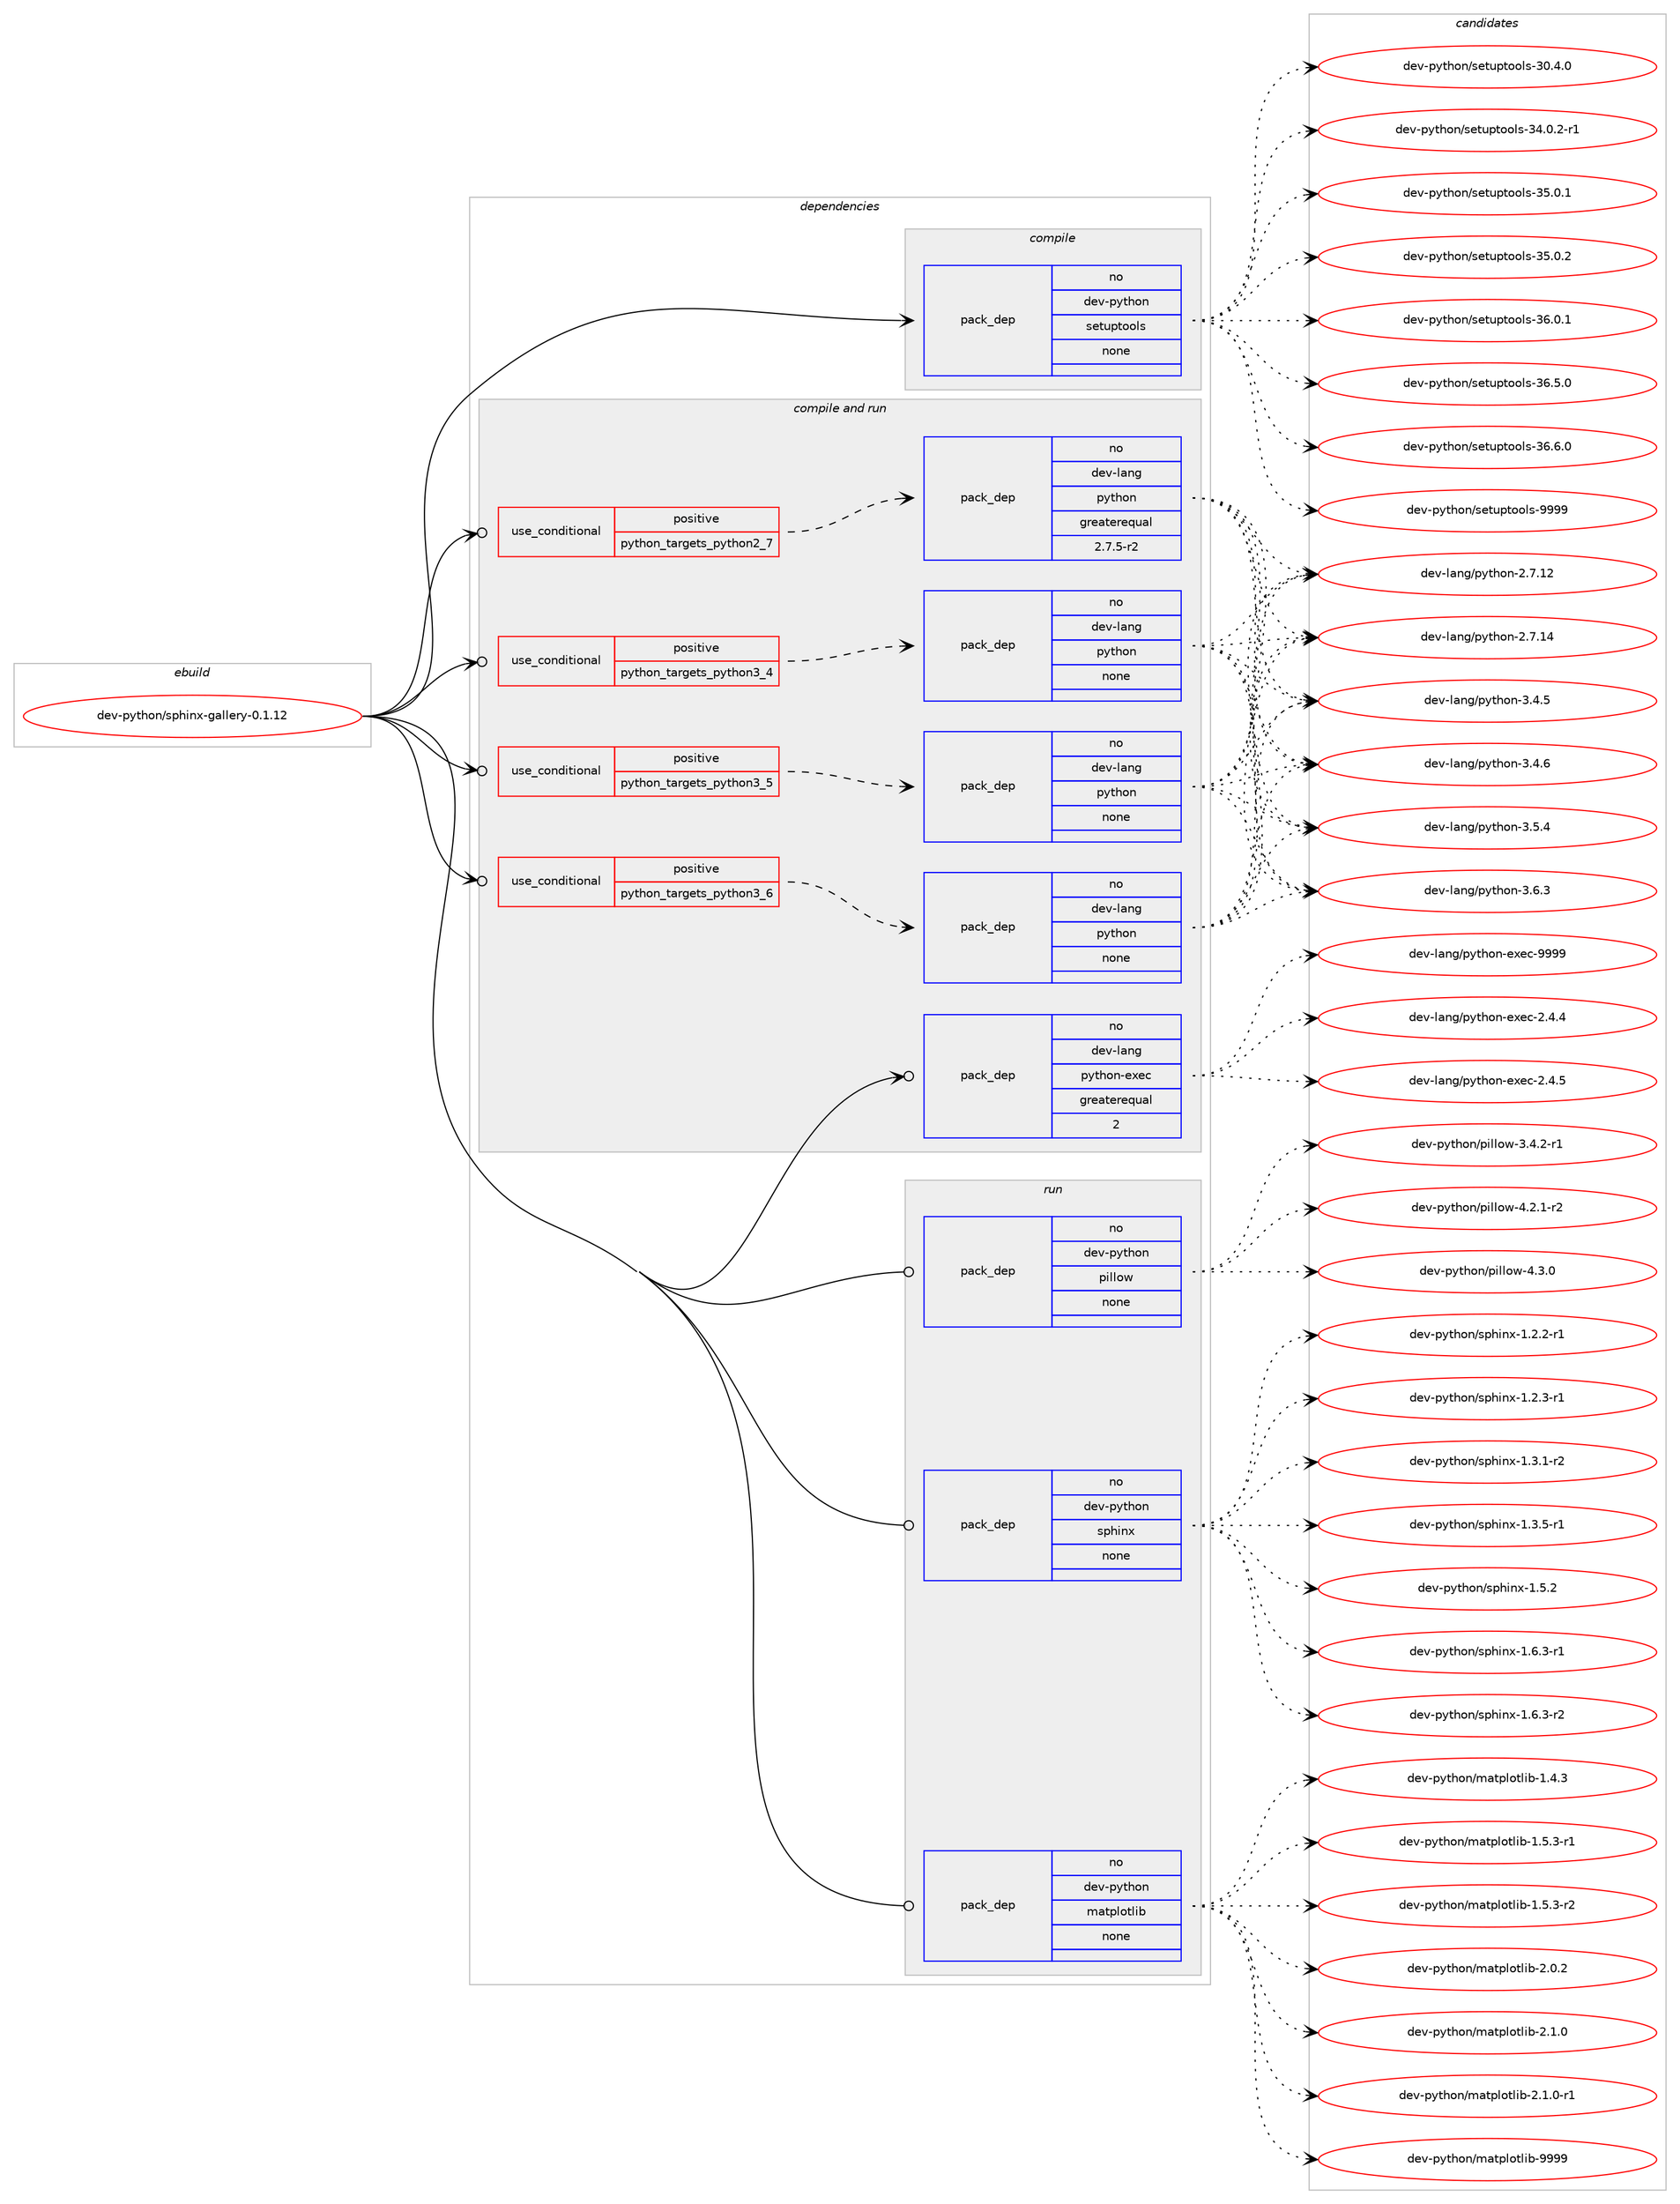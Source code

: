 digraph prolog {

# *************
# Graph options
# *************

newrank=true;
concentrate=true;
compound=true;
graph [rankdir=LR,fontname=Helvetica,fontsize=10,ranksep=1.5];#, ranksep=2.5, nodesep=0.2];
edge  [arrowhead=vee];
node  [fontname=Helvetica,fontsize=10];

# **********
# The ebuild
# **********

subgraph cluster_leftcol {
color=gray;
rank=same;
label=<<i>ebuild</i>>;
id [label="dev-python/sphinx-gallery-0.1.12", color=red, width=4, href="../dev-python/sphinx-gallery-0.1.12.svg"];
}

# ****************
# The dependencies
# ****************

subgraph cluster_midcol {
color=gray;
label=<<i>dependencies</i>>;
subgraph cluster_compile {
fillcolor="#eeeeee";
style=filled;
label=<<i>compile</i>>;
subgraph pack142289 {
dependency188213 [label=<<TABLE BORDER="0" CELLBORDER="1" CELLSPACING="0" CELLPADDING="4" WIDTH="220"><TR><TD ROWSPAN="6" CELLPADDING="30">pack_dep</TD></TR><TR><TD WIDTH="110">no</TD></TR><TR><TD>dev-python</TD></TR><TR><TD>setuptools</TD></TR><TR><TD>none</TD></TR><TR><TD></TD></TR></TABLE>>, shape=none, color=blue];
}
id:e -> dependency188213:w [weight=20,style="solid",arrowhead="vee"];
}
subgraph cluster_compileandrun {
fillcolor="#eeeeee";
style=filled;
label=<<i>compile and run</i>>;
subgraph cond41969 {
dependency188214 [label=<<TABLE BORDER="0" CELLBORDER="1" CELLSPACING="0" CELLPADDING="4"><TR><TD ROWSPAN="3" CELLPADDING="10">use_conditional</TD></TR><TR><TD>positive</TD></TR><TR><TD>python_targets_python2_7</TD></TR></TABLE>>, shape=none, color=red];
subgraph pack142290 {
dependency188215 [label=<<TABLE BORDER="0" CELLBORDER="1" CELLSPACING="0" CELLPADDING="4" WIDTH="220"><TR><TD ROWSPAN="6" CELLPADDING="30">pack_dep</TD></TR><TR><TD WIDTH="110">no</TD></TR><TR><TD>dev-lang</TD></TR><TR><TD>python</TD></TR><TR><TD>greaterequal</TD></TR><TR><TD>2.7.5-r2</TD></TR></TABLE>>, shape=none, color=blue];
}
dependency188214:e -> dependency188215:w [weight=20,style="dashed",arrowhead="vee"];
}
id:e -> dependency188214:w [weight=20,style="solid",arrowhead="odotvee"];
subgraph cond41970 {
dependency188216 [label=<<TABLE BORDER="0" CELLBORDER="1" CELLSPACING="0" CELLPADDING="4"><TR><TD ROWSPAN="3" CELLPADDING="10">use_conditional</TD></TR><TR><TD>positive</TD></TR><TR><TD>python_targets_python3_4</TD></TR></TABLE>>, shape=none, color=red];
subgraph pack142291 {
dependency188217 [label=<<TABLE BORDER="0" CELLBORDER="1" CELLSPACING="0" CELLPADDING="4" WIDTH="220"><TR><TD ROWSPAN="6" CELLPADDING="30">pack_dep</TD></TR><TR><TD WIDTH="110">no</TD></TR><TR><TD>dev-lang</TD></TR><TR><TD>python</TD></TR><TR><TD>none</TD></TR><TR><TD></TD></TR></TABLE>>, shape=none, color=blue];
}
dependency188216:e -> dependency188217:w [weight=20,style="dashed",arrowhead="vee"];
}
id:e -> dependency188216:w [weight=20,style="solid",arrowhead="odotvee"];
subgraph cond41971 {
dependency188218 [label=<<TABLE BORDER="0" CELLBORDER="1" CELLSPACING="0" CELLPADDING="4"><TR><TD ROWSPAN="3" CELLPADDING="10">use_conditional</TD></TR><TR><TD>positive</TD></TR><TR><TD>python_targets_python3_5</TD></TR></TABLE>>, shape=none, color=red];
subgraph pack142292 {
dependency188219 [label=<<TABLE BORDER="0" CELLBORDER="1" CELLSPACING="0" CELLPADDING="4" WIDTH="220"><TR><TD ROWSPAN="6" CELLPADDING="30">pack_dep</TD></TR><TR><TD WIDTH="110">no</TD></TR><TR><TD>dev-lang</TD></TR><TR><TD>python</TD></TR><TR><TD>none</TD></TR><TR><TD></TD></TR></TABLE>>, shape=none, color=blue];
}
dependency188218:e -> dependency188219:w [weight=20,style="dashed",arrowhead="vee"];
}
id:e -> dependency188218:w [weight=20,style="solid",arrowhead="odotvee"];
subgraph cond41972 {
dependency188220 [label=<<TABLE BORDER="0" CELLBORDER="1" CELLSPACING="0" CELLPADDING="4"><TR><TD ROWSPAN="3" CELLPADDING="10">use_conditional</TD></TR><TR><TD>positive</TD></TR><TR><TD>python_targets_python3_6</TD></TR></TABLE>>, shape=none, color=red];
subgraph pack142293 {
dependency188221 [label=<<TABLE BORDER="0" CELLBORDER="1" CELLSPACING="0" CELLPADDING="4" WIDTH="220"><TR><TD ROWSPAN="6" CELLPADDING="30">pack_dep</TD></TR><TR><TD WIDTH="110">no</TD></TR><TR><TD>dev-lang</TD></TR><TR><TD>python</TD></TR><TR><TD>none</TD></TR><TR><TD></TD></TR></TABLE>>, shape=none, color=blue];
}
dependency188220:e -> dependency188221:w [weight=20,style="dashed",arrowhead="vee"];
}
id:e -> dependency188220:w [weight=20,style="solid",arrowhead="odotvee"];
subgraph pack142294 {
dependency188222 [label=<<TABLE BORDER="0" CELLBORDER="1" CELLSPACING="0" CELLPADDING="4" WIDTH="220"><TR><TD ROWSPAN="6" CELLPADDING="30">pack_dep</TD></TR><TR><TD WIDTH="110">no</TD></TR><TR><TD>dev-lang</TD></TR><TR><TD>python-exec</TD></TR><TR><TD>greaterequal</TD></TR><TR><TD>2</TD></TR></TABLE>>, shape=none, color=blue];
}
id:e -> dependency188222:w [weight=20,style="solid",arrowhead="odotvee"];
}
subgraph cluster_run {
fillcolor="#eeeeee";
style=filled;
label=<<i>run</i>>;
subgraph pack142295 {
dependency188223 [label=<<TABLE BORDER="0" CELLBORDER="1" CELLSPACING="0" CELLPADDING="4" WIDTH="220"><TR><TD ROWSPAN="6" CELLPADDING="30">pack_dep</TD></TR><TR><TD WIDTH="110">no</TD></TR><TR><TD>dev-python</TD></TR><TR><TD>matplotlib</TD></TR><TR><TD>none</TD></TR><TR><TD></TD></TR></TABLE>>, shape=none, color=blue];
}
id:e -> dependency188223:w [weight=20,style="solid",arrowhead="odot"];
subgraph pack142296 {
dependency188224 [label=<<TABLE BORDER="0" CELLBORDER="1" CELLSPACING="0" CELLPADDING="4" WIDTH="220"><TR><TD ROWSPAN="6" CELLPADDING="30">pack_dep</TD></TR><TR><TD WIDTH="110">no</TD></TR><TR><TD>dev-python</TD></TR><TR><TD>pillow</TD></TR><TR><TD>none</TD></TR><TR><TD></TD></TR></TABLE>>, shape=none, color=blue];
}
id:e -> dependency188224:w [weight=20,style="solid",arrowhead="odot"];
subgraph pack142297 {
dependency188225 [label=<<TABLE BORDER="0" CELLBORDER="1" CELLSPACING="0" CELLPADDING="4" WIDTH="220"><TR><TD ROWSPAN="6" CELLPADDING="30">pack_dep</TD></TR><TR><TD WIDTH="110">no</TD></TR><TR><TD>dev-python</TD></TR><TR><TD>sphinx</TD></TR><TR><TD>none</TD></TR><TR><TD></TD></TR></TABLE>>, shape=none, color=blue];
}
id:e -> dependency188225:w [weight=20,style="solid",arrowhead="odot"];
}
}

# **************
# The candidates
# **************

subgraph cluster_choices {
rank=same;
color=gray;
label=<<i>candidates</i>>;

subgraph choice142289 {
color=black;
nodesep=1;
choice100101118451121211161041111104711510111611711211611111110811545514846524648 [label="dev-python/setuptools-30.4.0", color=red, width=4,href="../dev-python/setuptools-30.4.0.svg"];
choice1001011184511212111610411111047115101116117112116111111108115455152464846504511449 [label="dev-python/setuptools-34.0.2-r1", color=red, width=4,href="../dev-python/setuptools-34.0.2-r1.svg"];
choice100101118451121211161041111104711510111611711211611111110811545515346484649 [label="dev-python/setuptools-35.0.1", color=red, width=4,href="../dev-python/setuptools-35.0.1.svg"];
choice100101118451121211161041111104711510111611711211611111110811545515346484650 [label="dev-python/setuptools-35.0.2", color=red, width=4,href="../dev-python/setuptools-35.0.2.svg"];
choice100101118451121211161041111104711510111611711211611111110811545515446484649 [label="dev-python/setuptools-36.0.1", color=red, width=4,href="../dev-python/setuptools-36.0.1.svg"];
choice100101118451121211161041111104711510111611711211611111110811545515446534648 [label="dev-python/setuptools-36.5.0", color=red, width=4,href="../dev-python/setuptools-36.5.0.svg"];
choice100101118451121211161041111104711510111611711211611111110811545515446544648 [label="dev-python/setuptools-36.6.0", color=red, width=4,href="../dev-python/setuptools-36.6.0.svg"];
choice10010111845112121116104111110471151011161171121161111111081154557575757 [label="dev-python/setuptools-9999", color=red, width=4,href="../dev-python/setuptools-9999.svg"];
dependency188213:e -> choice100101118451121211161041111104711510111611711211611111110811545514846524648:w [style=dotted,weight="100"];
dependency188213:e -> choice1001011184511212111610411111047115101116117112116111111108115455152464846504511449:w [style=dotted,weight="100"];
dependency188213:e -> choice100101118451121211161041111104711510111611711211611111110811545515346484649:w [style=dotted,weight="100"];
dependency188213:e -> choice100101118451121211161041111104711510111611711211611111110811545515346484650:w [style=dotted,weight="100"];
dependency188213:e -> choice100101118451121211161041111104711510111611711211611111110811545515446484649:w [style=dotted,weight="100"];
dependency188213:e -> choice100101118451121211161041111104711510111611711211611111110811545515446534648:w [style=dotted,weight="100"];
dependency188213:e -> choice100101118451121211161041111104711510111611711211611111110811545515446544648:w [style=dotted,weight="100"];
dependency188213:e -> choice10010111845112121116104111110471151011161171121161111111081154557575757:w [style=dotted,weight="100"];
}
subgraph choice142290 {
color=black;
nodesep=1;
choice10010111845108971101034711212111610411111045504655464950 [label="dev-lang/python-2.7.12", color=red, width=4,href="../dev-lang/python-2.7.12.svg"];
choice10010111845108971101034711212111610411111045504655464952 [label="dev-lang/python-2.7.14", color=red, width=4,href="../dev-lang/python-2.7.14.svg"];
choice100101118451089711010347112121116104111110455146524653 [label="dev-lang/python-3.4.5", color=red, width=4,href="../dev-lang/python-3.4.5.svg"];
choice100101118451089711010347112121116104111110455146524654 [label="dev-lang/python-3.4.6", color=red, width=4,href="../dev-lang/python-3.4.6.svg"];
choice100101118451089711010347112121116104111110455146534652 [label="dev-lang/python-3.5.4", color=red, width=4,href="../dev-lang/python-3.5.4.svg"];
choice100101118451089711010347112121116104111110455146544651 [label="dev-lang/python-3.6.3", color=red, width=4,href="../dev-lang/python-3.6.3.svg"];
dependency188215:e -> choice10010111845108971101034711212111610411111045504655464950:w [style=dotted,weight="100"];
dependency188215:e -> choice10010111845108971101034711212111610411111045504655464952:w [style=dotted,weight="100"];
dependency188215:e -> choice100101118451089711010347112121116104111110455146524653:w [style=dotted,weight="100"];
dependency188215:e -> choice100101118451089711010347112121116104111110455146524654:w [style=dotted,weight="100"];
dependency188215:e -> choice100101118451089711010347112121116104111110455146534652:w [style=dotted,weight="100"];
dependency188215:e -> choice100101118451089711010347112121116104111110455146544651:w [style=dotted,weight="100"];
}
subgraph choice142291 {
color=black;
nodesep=1;
choice10010111845108971101034711212111610411111045504655464950 [label="dev-lang/python-2.7.12", color=red, width=4,href="../dev-lang/python-2.7.12.svg"];
choice10010111845108971101034711212111610411111045504655464952 [label="dev-lang/python-2.7.14", color=red, width=4,href="../dev-lang/python-2.7.14.svg"];
choice100101118451089711010347112121116104111110455146524653 [label="dev-lang/python-3.4.5", color=red, width=4,href="../dev-lang/python-3.4.5.svg"];
choice100101118451089711010347112121116104111110455146524654 [label="dev-lang/python-3.4.6", color=red, width=4,href="../dev-lang/python-3.4.6.svg"];
choice100101118451089711010347112121116104111110455146534652 [label="dev-lang/python-3.5.4", color=red, width=4,href="../dev-lang/python-3.5.4.svg"];
choice100101118451089711010347112121116104111110455146544651 [label="dev-lang/python-3.6.3", color=red, width=4,href="../dev-lang/python-3.6.3.svg"];
dependency188217:e -> choice10010111845108971101034711212111610411111045504655464950:w [style=dotted,weight="100"];
dependency188217:e -> choice10010111845108971101034711212111610411111045504655464952:w [style=dotted,weight="100"];
dependency188217:e -> choice100101118451089711010347112121116104111110455146524653:w [style=dotted,weight="100"];
dependency188217:e -> choice100101118451089711010347112121116104111110455146524654:w [style=dotted,weight="100"];
dependency188217:e -> choice100101118451089711010347112121116104111110455146534652:w [style=dotted,weight="100"];
dependency188217:e -> choice100101118451089711010347112121116104111110455146544651:w [style=dotted,weight="100"];
}
subgraph choice142292 {
color=black;
nodesep=1;
choice10010111845108971101034711212111610411111045504655464950 [label="dev-lang/python-2.7.12", color=red, width=4,href="../dev-lang/python-2.7.12.svg"];
choice10010111845108971101034711212111610411111045504655464952 [label="dev-lang/python-2.7.14", color=red, width=4,href="../dev-lang/python-2.7.14.svg"];
choice100101118451089711010347112121116104111110455146524653 [label="dev-lang/python-3.4.5", color=red, width=4,href="../dev-lang/python-3.4.5.svg"];
choice100101118451089711010347112121116104111110455146524654 [label="dev-lang/python-3.4.6", color=red, width=4,href="../dev-lang/python-3.4.6.svg"];
choice100101118451089711010347112121116104111110455146534652 [label="dev-lang/python-3.5.4", color=red, width=4,href="../dev-lang/python-3.5.4.svg"];
choice100101118451089711010347112121116104111110455146544651 [label="dev-lang/python-3.6.3", color=red, width=4,href="../dev-lang/python-3.6.3.svg"];
dependency188219:e -> choice10010111845108971101034711212111610411111045504655464950:w [style=dotted,weight="100"];
dependency188219:e -> choice10010111845108971101034711212111610411111045504655464952:w [style=dotted,weight="100"];
dependency188219:e -> choice100101118451089711010347112121116104111110455146524653:w [style=dotted,weight="100"];
dependency188219:e -> choice100101118451089711010347112121116104111110455146524654:w [style=dotted,weight="100"];
dependency188219:e -> choice100101118451089711010347112121116104111110455146534652:w [style=dotted,weight="100"];
dependency188219:e -> choice100101118451089711010347112121116104111110455146544651:w [style=dotted,weight="100"];
}
subgraph choice142293 {
color=black;
nodesep=1;
choice10010111845108971101034711212111610411111045504655464950 [label="dev-lang/python-2.7.12", color=red, width=4,href="../dev-lang/python-2.7.12.svg"];
choice10010111845108971101034711212111610411111045504655464952 [label="dev-lang/python-2.7.14", color=red, width=4,href="../dev-lang/python-2.7.14.svg"];
choice100101118451089711010347112121116104111110455146524653 [label="dev-lang/python-3.4.5", color=red, width=4,href="../dev-lang/python-3.4.5.svg"];
choice100101118451089711010347112121116104111110455146524654 [label="dev-lang/python-3.4.6", color=red, width=4,href="../dev-lang/python-3.4.6.svg"];
choice100101118451089711010347112121116104111110455146534652 [label="dev-lang/python-3.5.4", color=red, width=4,href="../dev-lang/python-3.5.4.svg"];
choice100101118451089711010347112121116104111110455146544651 [label="dev-lang/python-3.6.3", color=red, width=4,href="../dev-lang/python-3.6.3.svg"];
dependency188221:e -> choice10010111845108971101034711212111610411111045504655464950:w [style=dotted,weight="100"];
dependency188221:e -> choice10010111845108971101034711212111610411111045504655464952:w [style=dotted,weight="100"];
dependency188221:e -> choice100101118451089711010347112121116104111110455146524653:w [style=dotted,weight="100"];
dependency188221:e -> choice100101118451089711010347112121116104111110455146524654:w [style=dotted,weight="100"];
dependency188221:e -> choice100101118451089711010347112121116104111110455146534652:w [style=dotted,weight="100"];
dependency188221:e -> choice100101118451089711010347112121116104111110455146544651:w [style=dotted,weight="100"];
}
subgraph choice142294 {
color=black;
nodesep=1;
choice1001011184510897110103471121211161041111104510112010199455046524652 [label="dev-lang/python-exec-2.4.4", color=red, width=4,href="../dev-lang/python-exec-2.4.4.svg"];
choice1001011184510897110103471121211161041111104510112010199455046524653 [label="dev-lang/python-exec-2.4.5", color=red, width=4,href="../dev-lang/python-exec-2.4.5.svg"];
choice10010111845108971101034711212111610411111045101120101994557575757 [label="dev-lang/python-exec-9999", color=red, width=4,href="../dev-lang/python-exec-9999.svg"];
dependency188222:e -> choice1001011184510897110103471121211161041111104510112010199455046524652:w [style=dotted,weight="100"];
dependency188222:e -> choice1001011184510897110103471121211161041111104510112010199455046524653:w [style=dotted,weight="100"];
dependency188222:e -> choice10010111845108971101034711212111610411111045101120101994557575757:w [style=dotted,weight="100"];
}
subgraph choice142295 {
color=black;
nodesep=1;
choice10010111845112121116104111110471099711611210811111610810598454946524651 [label="dev-python/matplotlib-1.4.3", color=red, width=4,href="../dev-python/matplotlib-1.4.3.svg"];
choice100101118451121211161041111104710997116112108111116108105984549465346514511449 [label="dev-python/matplotlib-1.5.3-r1", color=red, width=4,href="../dev-python/matplotlib-1.5.3-r1.svg"];
choice100101118451121211161041111104710997116112108111116108105984549465346514511450 [label="dev-python/matplotlib-1.5.3-r2", color=red, width=4,href="../dev-python/matplotlib-1.5.3-r2.svg"];
choice10010111845112121116104111110471099711611210811111610810598455046484650 [label="dev-python/matplotlib-2.0.2", color=red, width=4,href="../dev-python/matplotlib-2.0.2.svg"];
choice10010111845112121116104111110471099711611210811111610810598455046494648 [label="dev-python/matplotlib-2.1.0", color=red, width=4,href="../dev-python/matplotlib-2.1.0.svg"];
choice100101118451121211161041111104710997116112108111116108105984550464946484511449 [label="dev-python/matplotlib-2.1.0-r1", color=red, width=4,href="../dev-python/matplotlib-2.1.0-r1.svg"];
choice100101118451121211161041111104710997116112108111116108105984557575757 [label="dev-python/matplotlib-9999", color=red, width=4,href="../dev-python/matplotlib-9999.svg"];
dependency188223:e -> choice10010111845112121116104111110471099711611210811111610810598454946524651:w [style=dotted,weight="100"];
dependency188223:e -> choice100101118451121211161041111104710997116112108111116108105984549465346514511449:w [style=dotted,weight="100"];
dependency188223:e -> choice100101118451121211161041111104710997116112108111116108105984549465346514511450:w [style=dotted,weight="100"];
dependency188223:e -> choice10010111845112121116104111110471099711611210811111610810598455046484650:w [style=dotted,weight="100"];
dependency188223:e -> choice10010111845112121116104111110471099711611210811111610810598455046494648:w [style=dotted,weight="100"];
dependency188223:e -> choice100101118451121211161041111104710997116112108111116108105984550464946484511449:w [style=dotted,weight="100"];
dependency188223:e -> choice100101118451121211161041111104710997116112108111116108105984557575757:w [style=dotted,weight="100"];
}
subgraph choice142296 {
color=black;
nodesep=1;
choice10010111845112121116104111110471121051081081111194551465246504511449 [label="dev-python/pillow-3.4.2-r1", color=red, width=4,href="../dev-python/pillow-3.4.2-r1.svg"];
choice10010111845112121116104111110471121051081081111194552465046494511450 [label="dev-python/pillow-4.2.1-r2", color=red, width=4,href="../dev-python/pillow-4.2.1-r2.svg"];
choice1001011184511212111610411111047112105108108111119455246514648 [label="dev-python/pillow-4.3.0", color=red, width=4,href="../dev-python/pillow-4.3.0.svg"];
dependency188224:e -> choice10010111845112121116104111110471121051081081111194551465246504511449:w [style=dotted,weight="100"];
dependency188224:e -> choice10010111845112121116104111110471121051081081111194552465046494511450:w [style=dotted,weight="100"];
dependency188224:e -> choice1001011184511212111610411111047112105108108111119455246514648:w [style=dotted,weight="100"];
}
subgraph choice142297 {
color=black;
nodesep=1;
choice10010111845112121116104111110471151121041051101204549465046504511449 [label="dev-python/sphinx-1.2.2-r1", color=red, width=4,href="../dev-python/sphinx-1.2.2-r1.svg"];
choice10010111845112121116104111110471151121041051101204549465046514511449 [label="dev-python/sphinx-1.2.3-r1", color=red, width=4,href="../dev-python/sphinx-1.2.3-r1.svg"];
choice10010111845112121116104111110471151121041051101204549465146494511450 [label="dev-python/sphinx-1.3.1-r2", color=red, width=4,href="../dev-python/sphinx-1.3.1-r2.svg"];
choice10010111845112121116104111110471151121041051101204549465146534511449 [label="dev-python/sphinx-1.3.5-r1", color=red, width=4,href="../dev-python/sphinx-1.3.5-r1.svg"];
choice1001011184511212111610411111047115112104105110120454946534650 [label="dev-python/sphinx-1.5.2", color=red, width=4,href="../dev-python/sphinx-1.5.2.svg"];
choice10010111845112121116104111110471151121041051101204549465446514511449 [label="dev-python/sphinx-1.6.3-r1", color=red, width=4,href="../dev-python/sphinx-1.6.3-r1.svg"];
choice10010111845112121116104111110471151121041051101204549465446514511450 [label="dev-python/sphinx-1.6.3-r2", color=red, width=4,href="../dev-python/sphinx-1.6.3-r2.svg"];
dependency188225:e -> choice10010111845112121116104111110471151121041051101204549465046504511449:w [style=dotted,weight="100"];
dependency188225:e -> choice10010111845112121116104111110471151121041051101204549465046514511449:w [style=dotted,weight="100"];
dependency188225:e -> choice10010111845112121116104111110471151121041051101204549465146494511450:w [style=dotted,weight="100"];
dependency188225:e -> choice10010111845112121116104111110471151121041051101204549465146534511449:w [style=dotted,weight="100"];
dependency188225:e -> choice1001011184511212111610411111047115112104105110120454946534650:w [style=dotted,weight="100"];
dependency188225:e -> choice10010111845112121116104111110471151121041051101204549465446514511449:w [style=dotted,weight="100"];
dependency188225:e -> choice10010111845112121116104111110471151121041051101204549465446514511450:w [style=dotted,weight="100"];
}
}

}
